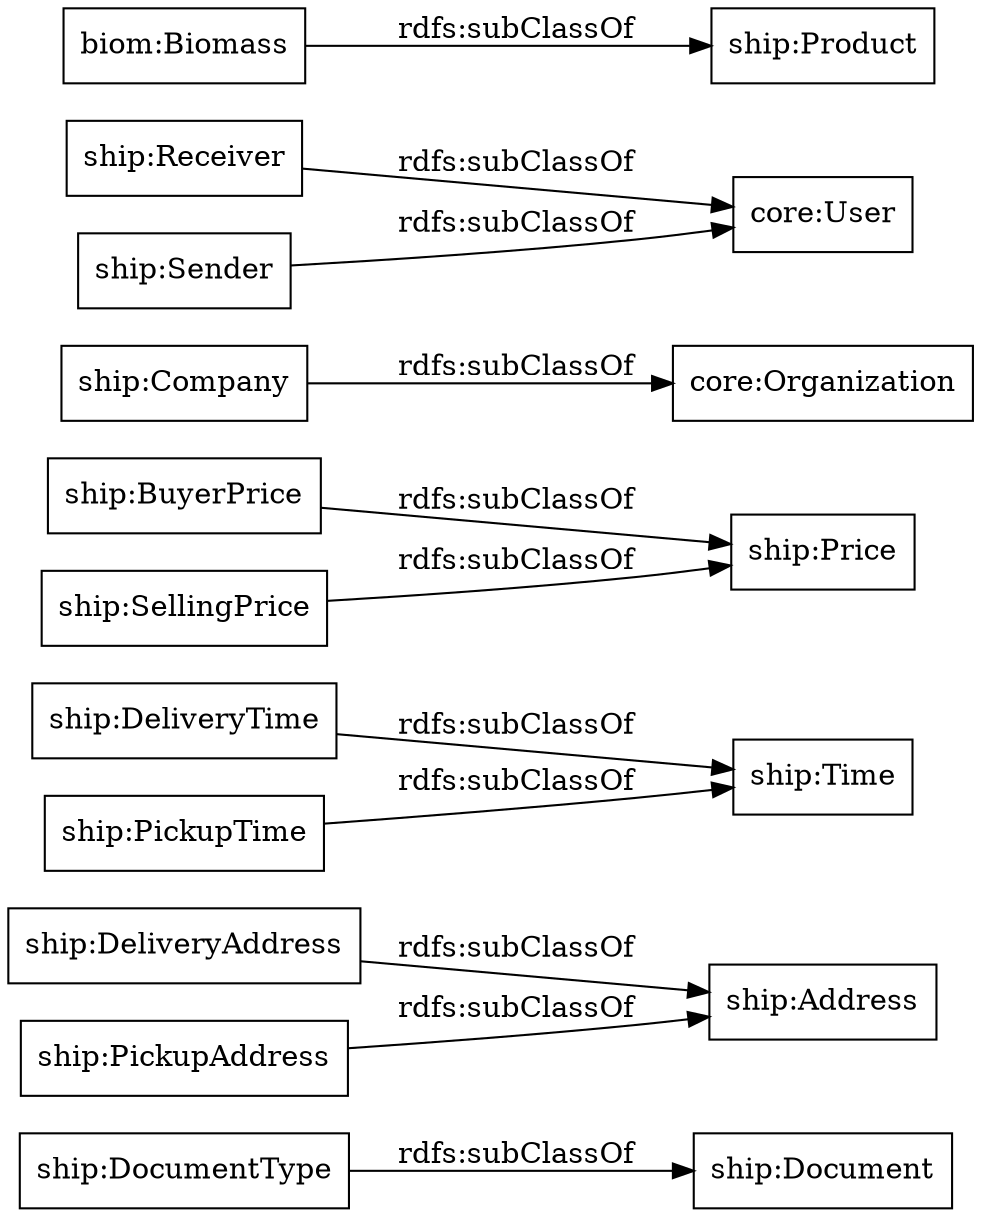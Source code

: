 digraph ar2dtool_diagram { 
rankdir=LR;
size="1000"
node [shape = rectangle, color="black"]; "ship:DocumentType" "ship:Address" "ship:DeliveryTime" "ship:Price" "core:Organization" "core:User" "ship:Time" "ship:BuyerPrice" "ship:SellingPrice" "ship:DeliveryAddress" "ship:Product" "ship:Document" "ship:PickupTime" "ship:Receiver" "ship:Company" "ship:Sender" "biom:Biomass" "ship:PickupAddress" ; /*classes style*/
	"biom:Biomass" -> "ship:Product" [ label = "rdfs:subClassOf" ];
	"ship:DocumentType" -> "ship:Document" [ label = "rdfs:subClassOf" ];
	"ship:BuyerPrice" -> "ship:Price" [ label = "rdfs:subClassOf" ];
	"ship:PickupTime" -> "ship:Time" [ label = "rdfs:subClassOf" ];
	"ship:Receiver" -> "core:User" [ label = "rdfs:subClassOf" ];
	"ship:DeliveryAddress" -> "ship:Address" [ label = "rdfs:subClassOf" ];
	"ship:Company" -> "core:Organization" [ label = "rdfs:subClassOf" ];
	"ship:SellingPrice" -> "ship:Price" [ label = "rdfs:subClassOf" ];
	"ship:DeliveryTime" -> "ship:Time" [ label = "rdfs:subClassOf" ];
	"ship:PickupAddress" -> "ship:Address" [ label = "rdfs:subClassOf" ];
	"ship:Sender" -> "core:User" [ label = "rdfs:subClassOf" ];

}
